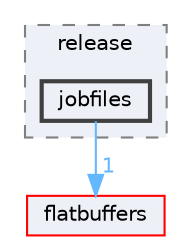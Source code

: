 digraph "build/release/jobfiles"
{
 // LATEX_PDF_SIZE
  bgcolor="transparent";
  edge [fontname=Helvetica,fontsize=10,labelfontname=Helvetica,labelfontsize=10];
  node [fontname=Helvetica,fontsize=10,shape=box,height=0.2,width=0.4];
  compound=true
  subgraph clusterdir_7f9fce24451d2edaa44326871e80c67f {
    graph [ bgcolor="#edf0f7", pencolor="grey50", label="release", fontname=Helvetica,fontsize=10 style="filled,dashed", URL="dir_7f9fce24451d2edaa44326871e80c67f.html",tooltip=""]
  dir_5f65f519dcb1a0ee87b7a14541890d00 [label="jobfiles", fillcolor="#edf0f7", color="grey25", style="filled,bold", URL="dir_5f65f519dcb1a0ee87b7a14541890d00.html",tooltip=""];
  }
  dir_aab3332a77760f74556dcb4aee61b405 [label="flatbuffers", fillcolor="#edf0f7", color="red", style="filled", URL="dir_aab3332a77760f74556dcb4aee61b405.html",tooltip=""];
  dir_5f65f519dcb1a0ee87b7a14541890d00->dir_aab3332a77760f74556dcb4aee61b405 [headlabel="1", labeldistance=1.5 headhref="dir_000127_000058.html" href="dir_000127_000058.html" color="steelblue1" fontcolor="steelblue1"];
}
